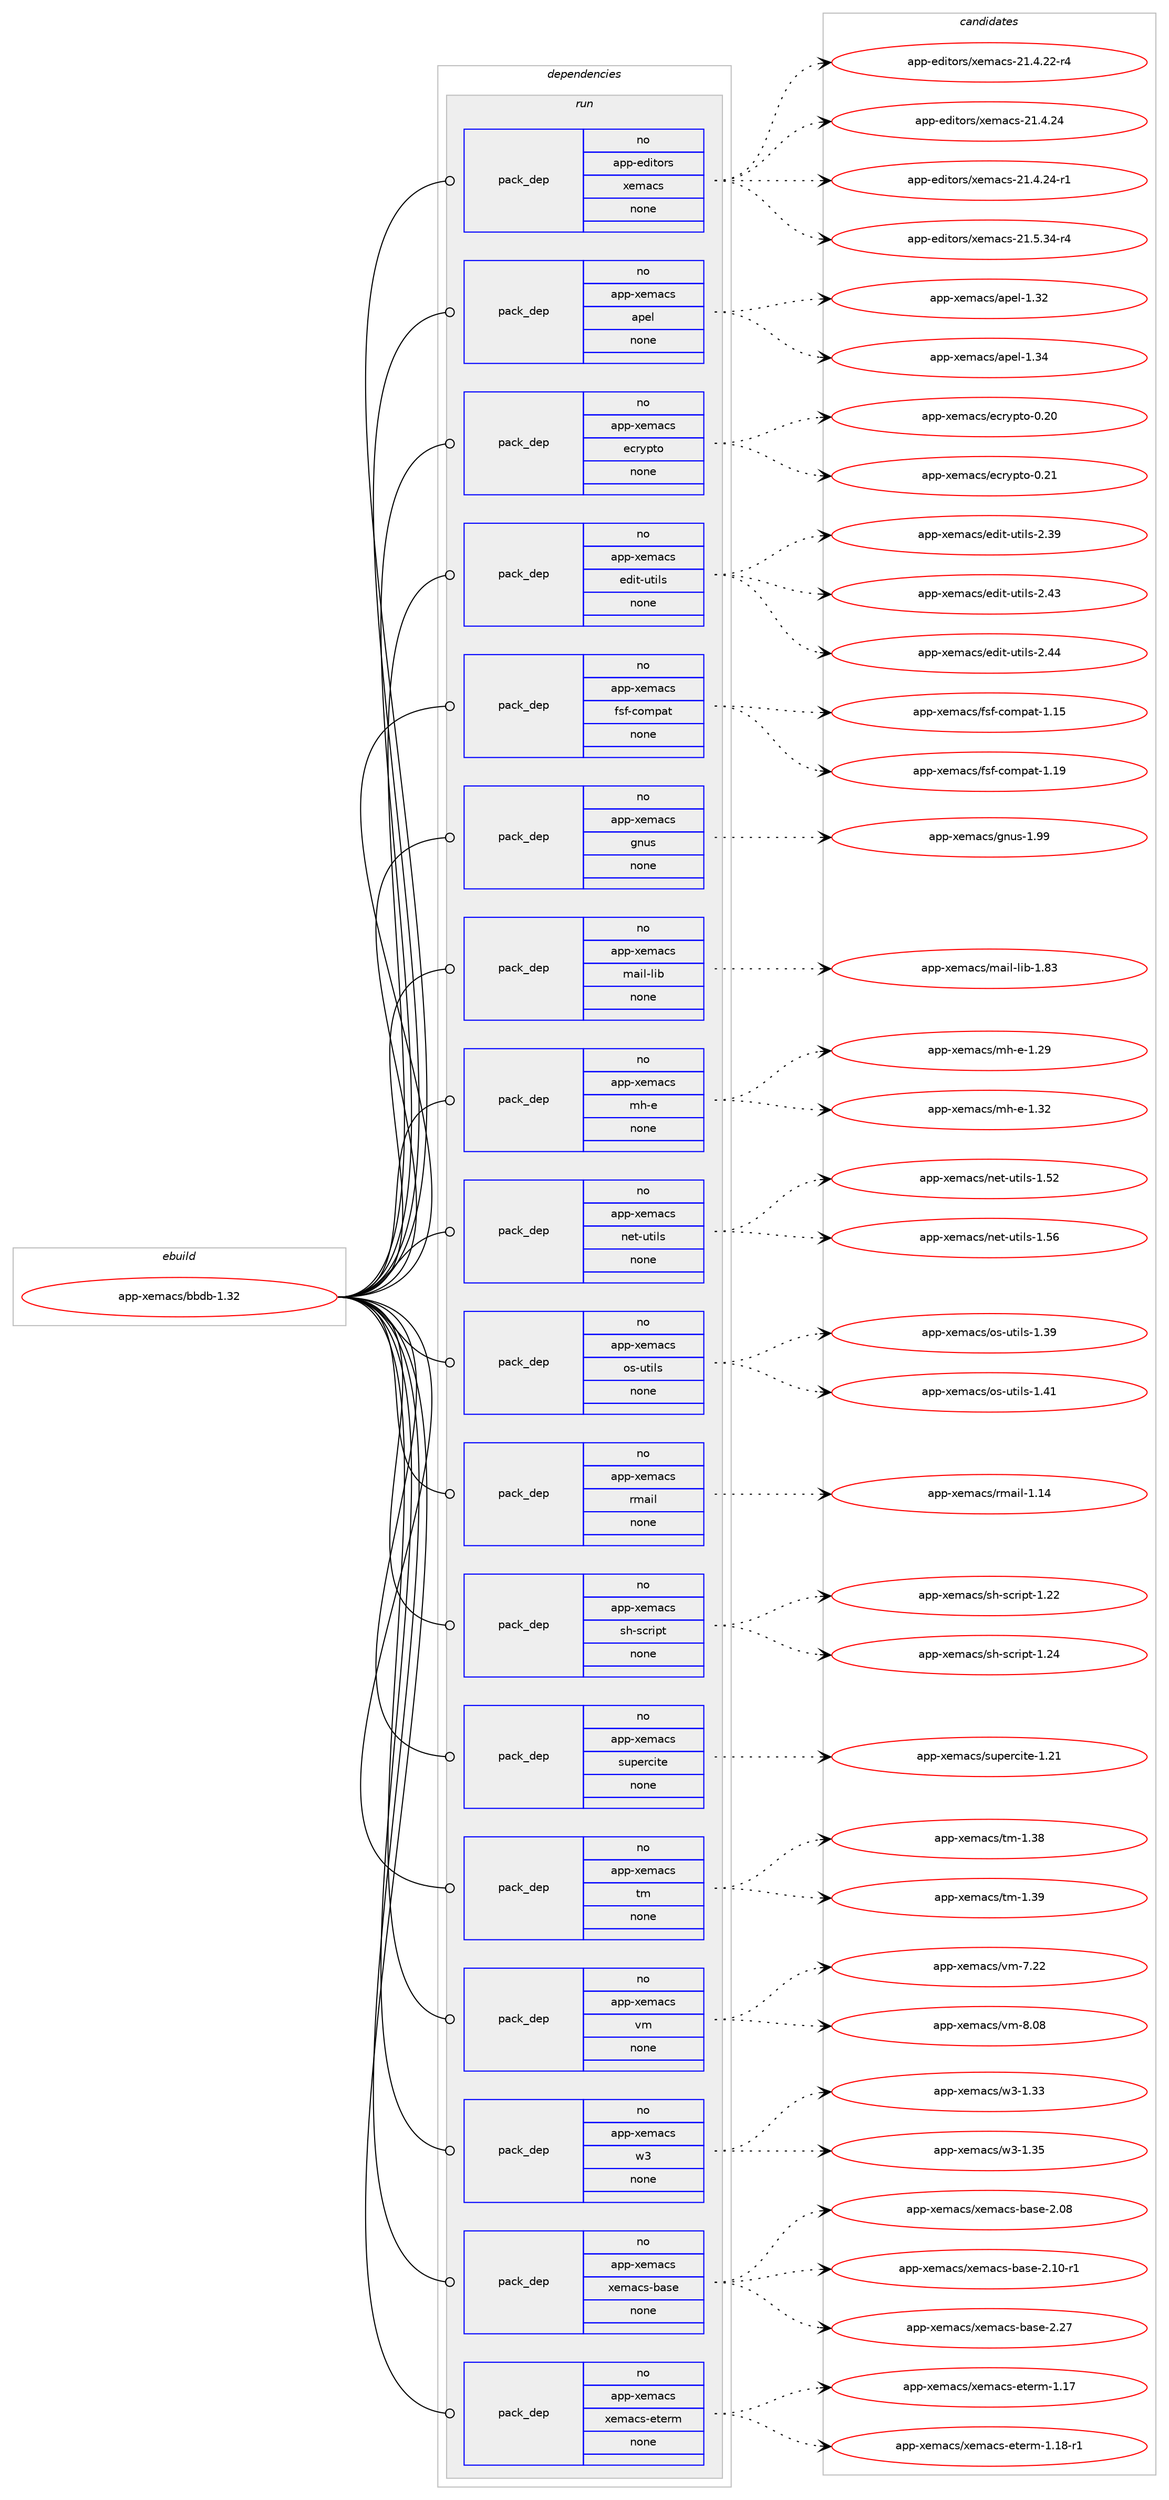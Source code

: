 digraph prolog {

# *************
# Graph options
# *************

newrank=true;
concentrate=true;
compound=true;
graph [rankdir=LR,fontname=Helvetica,fontsize=10,ranksep=1.5];#, ranksep=2.5, nodesep=0.2];
edge  [arrowhead=vee];
node  [fontname=Helvetica,fontsize=10];

# **********
# The ebuild
# **********

subgraph cluster_leftcol {
color=gray;
rank=same;
label=<<i>ebuild</i>>;
id [label="app-xemacs/bbdb-1.32", color=red, width=4, href="../app-xemacs/bbdb-1.32.svg"];
}

# ****************
# The dependencies
# ****************

subgraph cluster_midcol {
color=gray;
label=<<i>dependencies</i>>;
subgraph cluster_compile {
fillcolor="#eeeeee";
style=filled;
label=<<i>compile</i>>;
}
subgraph cluster_compileandrun {
fillcolor="#eeeeee";
style=filled;
label=<<i>compile and run</i>>;
}
subgraph cluster_run {
fillcolor="#eeeeee";
style=filled;
label=<<i>run</i>>;
subgraph pack46686 {
dependency63856 [label=<<TABLE BORDER="0" CELLBORDER="1" CELLSPACING="0" CELLPADDING="4" WIDTH="220"><TR><TD ROWSPAN="6" CELLPADDING="30">pack_dep</TD></TR><TR><TD WIDTH="110">no</TD></TR><TR><TD>app-editors</TD></TR><TR><TD>xemacs</TD></TR><TR><TD>none</TD></TR><TR><TD></TD></TR></TABLE>>, shape=none, color=blue];
}
id:e -> dependency63856:w [weight=20,style="solid",arrowhead="odot"];
subgraph pack46687 {
dependency63857 [label=<<TABLE BORDER="0" CELLBORDER="1" CELLSPACING="0" CELLPADDING="4" WIDTH="220"><TR><TD ROWSPAN="6" CELLPADDING="30">pack_dep</TD></TR><TR><TD WIDTH="110">no</TD></TR><TR><TD>app-xemacs</TD></TR><TR><TD>apel</TD></TR><TR><TD>none</TD></TR><TR><TD></TD></TR></TABLE>>, shape=none, color=blue];
}
id:e -> dependency63857:w [weight=20,style="solid",arrowhead="odot"];
subgraph pack46688 {
dependency63858 [label=<<TABLE BORDER="0" CELLBORDER="1" CELLSPACING="0" CELLPADDING="4" WIDTH="220"><TR><TD ROWSPAN="6" CELLPADDING="30">pack_dep</TD></TR><TR><TD WIDTH="110">no</TD></TR><TR><TD>app-xemacs</TD></TR><TR><TD>ecrypto</TD></TR><TR><TD>none</TD></TR><TR><TD></TD></TR></TABLE>>, shape=none, color=blue];
}
id:e -> dependency63858:w [weight=20,style="solid",arrowhead="odot"];
subgraph pack46689 {
dependency63859 [label=<<TABLE BORDER="0" CELLBORDER="1" CELLSPACING="0" CELLPADDING="4" WIDTH="220"><TR><TD ROWSPAN="6" CELLPADDING="30">pack_dep</TD></TR><TR><TD WIDTH="110">no</TD></TR><TR><TD>app-xemacs</TD></TR><TR><TD>edit-utils</TD></TR><TR><TD>none</TD></TR><TR><TD></TD></TR></TABLE>>, shape=none, color=blue];
}
id:e -> dependency63859:w [weight=20,style="solid",arrowhead="odot"];
subgraph pack46690 {
dependency63860 [label=<<TABLE BORDER="0" CELLBORDER="1" CELLSPACING="0" CELLPADDING="4" WIDTH="220"><TR><TD ROWSPAN="6" CELLPADDING="30">pack_dep</TD></TR><TR><TD WIDTH="110">no</TD></TR><TR><TD>app-xemacs</TD></TR><TR><TD>fsf-compat</TD></TR><TR><TD>none</TD></TR><TR><TD></TD></TR></TABLE>>, shape=none, color=blue];
}
id:e -> dependency63860:w [weight=20,style="solid",arrowhead="odot"];
subgraph pack46691 {
dependency63861 [label=<<TABLE BORDER="0" CELLBORDER="1" CELLSPACING="0" CELLPADDING="4" WIDTH="220"><TR><TD ROWSPAN="6" CELLPADDING="30">pack_dep</TD></TR><TR><TD WIDTH="110">no</TD></TR><TR><TD>app-xemacs</TD></TR><TR><TD>gnus</TD></TR><TR><TD>none</TD></TR><TR><TD></TD></TR></TABLE>>, shape=none, color=blue];
}
id:e -> dependency63861:w [weight=20,style="solid",arrowhead="odot"];
subgraph pack46692 {
dependency63862 [label=<<TABLE BORDER="0" CELLBORDER="1" CELLSPACING="0" CELLPADDING="4" WIDTH="220"><TR><TD ROWSPAN="6" CELLPADDING="30">pack_dep</TD></TR><TR><TD WIDTH="110">no</TD></TR><TR><TD>app-xemacs</TD></TR><TR><TD>mail-lib</TD></TR><TR><TD>none</TD></TR><TR><TD></TD></TR></TABLE>>, shape=none, color=blue];
}
id:e -> dependency63862:w [weight=20,style="solid",arrowhead="odot"];
subgraph pack46693 {
dependency63863 [label=<<TABLE BORDER="0" CELLBORDER="1" CELLSPACING="0" CELLPADDING="4" WIDTH="220"><TR><TD ROWSPAN="6" CELLPADDING="30">pack_dep</TD></TR><TR><TD WIDTH="110">no</TD></TR><TR><TD>app-xemacs</TD></TR><TR><TD>mh-e</TD></TR><TR><TD>none</TD></TR><TR><TD></TD></TR></TABLE>>, shape=none, color=blue];
}
id:e -> dependency63863:w [weight=20,style="solid",arrowhead="odot"];
subgraph pack46694 {
dependency63864 [label=<<TABLE BORDER="0" CELLBORDER="1" CELLSPACING="0" CELLPADDING="4" WIDTH="220"><TR><TD ROWSPAN="6" CELLPADDING="30">pack_dep</TD></TR><TR><TD WIDTH="110">no</TD></TR><TR><TD>app-xemacs</TD></TR><TR><TD>net-utils</TD></TR><TR><TD>none</TD></TR><TR><TD></TD></TR></TABLE>>, shape=none, color=blue];
}
id:e -> dependency63864:w [weight=20,style="solid",arrowhead="odot"];
subgraph pack46695 {
dependency63865 [label=<<TABLE BORDER="0" CELLBORDER="1" CELLSPACING="0" CELLPADDING="4" WIDTH="220"><TR><TD ROWSPAN="6" CELLPADDING="30">pack_dep</TD></TR><TR><TD WIDTH="110">no</TD></TR><TR><TD>app-xemacs</TD></TR><TR><TD>os-utils</TD></TR><TR><TD>none</TD></TR><TR><TD></TD></TR></TABLE>>, shape=none, color=blue];
}
id:e -> dependency63865:w [weight=20,style="solid",arrowhead="odot"];
subgraph pack46696 {
dependency63866 [label=<<TABLE BORDER="0" CELLBORDER="1" CELLSPACING="0" CELLPADDING="4" WIDTH="220"><TR><TD ROWSPAN="6" CELLPADDING="30">pack_dep</TD></TR><TR><TD WIDTH="110">no</TD></TR><TR><TD>app-xemacs</TD></TR><TR><TD>rmail</TD></TR><TR><TD>none</TD></TR><TR><TD></TD></TR></TABLE>>, shape=none, color=blue];
}
id:e -> dependency63866:w [weight=20,style="solid",arrowhead="odot"];
subgraph pack46697 {
dependency63867 [label=<<TABLE BORDER="0" CELLBORDER="1" CELLSPACING="0" CELLPADDING="4" WIDTH="220"><TR><TD ROWSPAN="6" CELLPADDING="30">pack_dep</TD></TR><TR><TD WIDTH="110">no</TD></TR><TR><TD>app-xemacs</TD></TR><TR><TD>sh-script</TD></TR><TR><TD>none</TD></TR><TR><TD></TD></TR></TABLE>>, shape=none, color=blue];
}
id:e -> dependency63867:w [weight=20,style="solid",arrowhead="odot"];
subgraph pack46698 {
dependency63868 [label=<<TABLE BORDER="0" CELLBORDER="1" CELLSPACING="0" CELLPADDING="4" WIDTH="220"><TR><TD ROWSPAN="6" CELLPADDING="30">pack_dep</TD></TR><TR><TD WIDTH="110">no</TD></TR><TR><TD>app-xemacs</TD></TR><TR><TD>supercite</TD></TR><TR><TD>none</TD></TR><TR><TD></TD></TR></TABLE>>, shape=none, color=blue];
}
id:e -> dependency63868:w [weight=20,style="solid",arrowhead="odot"];
subgraph pack46699 {
dependency63869 [label=<<TABLE BORDER="0" CELLBORDER="1" CELLSPACING="0" CELLPADDING="4" WIDTH="220"><TR><TD ROWSPAN="6" CELLPADDING="30">pack_dep</TD></TR><TR><TD WIDTH="110">no</TD></TR><TR><TD>app-xemacs</TD></TR><TR><TD>tm</TD></TR><TR><TD>none</TD></TR><TR><TD></TD></TR></TABLE>>, shape=none, color=blue];
}
id:e -> dependency63869:w [weight=20,style="solid",arrowhead="odot"];
subgraph pack46700 {
dependency63870 [label=<<TABLE BORDER="0" CELLBORDER="1" CELLSPACING="0" CELLPADDING="4" WIDTH="220"><TR><TD ROWSPAN="6" CELLPADDING="30">pack_dep</TD></TR><TR><TD WIDTH="110">no</TD></TR><TR><TD>app-xemacs</TD></TR><TR><TD>vm</TD></TR><TR><TD>none</TD></TR><TR><TD></TD></TR></TABLE>>, shape=none, color=blue];
}
id:e -> dependency63870:w [weight=20,style="solid",arrowhead="odot"];
subgraph pack46701 {
dependency63871 [label=<<TABLE BORDER="0" CELLBORDER="1" CELLSPACING="0" CELLPADDING="4" WIDTH="220"><TR><TD ROWSPAN="6" CELLPADDING="30">pack_dep</TD></TR><TR><TD WIDTH="110">no</TD></TR><TR><TD>app-xemacs</TD></TR><TR><TD>w3</TD></TR><TR><TD>none</TD></TR><TR><TD></TD></TR></TABLE>>, shape=none, color=blue];
}
id:e -> dependency63871:w [weight=20,style="solid",arrowhead="odot"];
subgraph pack46702 {
dependency63872 [label=<<TABLE BORDER="0" CELLBORDER="1" CELLSPACING="0" CELLPADDING="4" WIDTH="220"><TR><TD ROWSPAN="6" CELLPADDING="30">pack_dep</TD></TR><TR><TD WIDTH="110">no</TD></TR><TR><TD>app-xemacs</TD></TR><TR><TD>xemacs-base</TD></TR><TR><TD>none</TD></TR><TR><TD></TD></TR></TABLE>>, shape=none, color=blue];
}
id:e -> dependency63872:w [weight=20,style="solid",arrowhead="odot"];
subgraph pack46703 {
dependency63873 [label=<<TABLE BORDER="0" CELLBORDER="1" CELLSPACING="0" CELLPADDING="4" WIDTH="220"><TR><TD ROWSPAN="6" CELLPADDING="30">pack_dep</TD></TR><TR><TD WIDTH="110">no</TD></TR><TR><TD>app-xemacs</TD></TR><TR><TD>xemacs-eterm</TD></TR><TR><TD>none</TD></TR><TR><TD></TD></TR></TABLE>>, shape=none, color=blue];
}
id:e -> dependency63873:w [weight=20,style="solid",arrowhead="odot"];
}
}

# **************
# The candidates
# **************

subgraph cluster_choices {
rank=same;
color=gray;
label=<<i>candidates</i>>;

subgraph choice46686 {
color=black;
nodesep=1;
choice971121124510110010511611111411547120101109979911545504946524650504511452 [label="app-editors/xemacs-21.4.22-r4", color=red, width=4,href="../app-editors/xemacs-21.4.22-r4.svg"];
choice97112112451011001051161111141154712010110997991154550494652465052 [label="app-editors/xemacs-21.4.24", color=red, width=4,href="../app-editors/xemacs-21.4.24.svg"];
choice971121124510110010511611111411547120101109979911545504946524650524511449 [label="app-editors/xemacs-21.4.24-r1", color=red, width=4,href="../app-editors/xemacs-21.4.24-r1.svg"];
choice971121124510110010511611111411547120101109979911545504946534651524511452 [label="app-editors/xemacs-21.5.34-r4", color=red, width=4,href="../app-editors/xemacs-21.5.34-r4.svg"];
dependency63856:e -> choice971121124510110010511611111411547120101109979911545504946524650504511452:w [style=dotted,weight="100"];
dependency63856:e -> choice97112112451011001051161111141154712010110997991154550494652465052:w [style=dotted,weight="100"];
dependency63856:e -> choice971121124510110010511611111411547120101109979911545504946524650524511449:w [style=dotted,weight="100"];
dependency63856:e -> choice971121124510110010511611111411547120101109979911545504946534651524511452:w [style=dotted,weight="100"];
}
subgraph choice46687 {
color=black;
nodesep=1;
choice9711211245120101109979911547971121011084549465150 [label="app-xemacs/apel-1.32", color=red, width=4,href="../app-xemacs/apel-1.32.svg"];
choice9711211245120101109979911547971121011084549465152 [label="app-xemacs/apel-1.34", color=red, width=4,href="../app-xemacs/apel-1.34.svg"];
dependency63857:e -> choice9711211245120101109979911547971121011084549465150:w [style=dotted,weight="100"];
dependency63857:e -> choice9711211245120101109979911547971121011084549465152:w [style=dotted,weight="100"];
}
subgraph choice46688 {
color=black;
nodesep=1;
choice9711211245120101109979911547101991141211121161114548465048 [label="app-xemacs/ecrypto-0.20", color=red, width=4,href="../app-xemacs/ecrypto-0.20.svg"];
choice9711211245120101109979911547101991141211121161114548465049 [label="app-xemacs/ecrypto-0.21", color=red, width=4,href="../app-xemacs/ecrypto-0.21.svg"];
dependency63858:e -> choice9711211245120101109979911547101991141211121161114548465048:w [style=dotted,weight="100"];
dependency63858:e -> choice9711211245120101109979911547101991141211121161114548465049:w [style=dotted,weight="100"];
}
subgraph choice46689 {
color=black;
nodesep=1;
choice9711211245120101109979911547101100105116451171161051081154550465157 [label="app-xemacs/edit-utils-2.39", color=red, width=4,href="../app-xemacs/edit-utils-2.39.svg"];
choice9711211245120101109979911547101100105116451171161051081154550465251 [label="app-xemacs/edit-utils-2.43", color=red, width=4,href="../app-xemacs/edit-utils-2.43.svg"];
choice9711211245120101109979911547101100105116451171161051081154550465252 [label="app-xemacs/edit-utils-2.44", color=red, width=4,href="../app-xemacs/edit-utils-2.44.svg"];
dependency63859:e -> choice9711211245120101109979911547101100105116451171161051081154550465157:w [style=dotted,weight="100"];
dependency63859:e -> choice9711211245120101109979911547101100105116451171161051081154550465251:w [style=dotted,weight="100"];
dependency63859:e -> choice9711211245120101109979911547101100105116451171161051081154550465252:w [style=dotted,weight="100"];
}
subgraph choice46690 {
color=black;
nodesep=1;
choice97112112451201011099799115471021151024599111109112971164549464953 [label="app-xemacs/fsf-compat-1.15", color=red, width=4,href="../app-xemacs/fsf-compat-1.15.svg"];
choice97112112451201011099799115471021151024599111109112971164549464957 [label="app-xemacs/fsf-compat-1.19", color=red, width=4,href="../app-xemacs/fsf-compat-1.19.svg"];
dependency63860:e -> choice97112112451201011099799115471021151024599111109112971164549464953:w [style=dotted,weight="100"];
dependency63860:e -> choice97112112451201011099799115471021151024599111109112971164549464957:w [style=dotted,weight="100"];
}
subgraph choice46691 {
color=black;
nodesep=1;
choice97112112451201011099799115471031101171154549465757 [label="app-xemacs/gnus-1.99", color=red, width=4,href="../app-xemacs/gnus-1.99.svg"];
dependency63861:e -> choice97112112451201011099799115471031101171154549465757:w [style=dotted,weight="100"];
}
subgraph choice46692 {
color=black;
nodesep=1;
choice97112112451201011099799115471099710510845108105984549465651 [label="app-xemacs/mail-lib-1.83", color=red, width=4,href="../app-xemacs/mail-lib-1.83.svg"];
dependency63862:e -> choice97112112451201011099799115471099710510845108105984549465651:w [style=dotted,weight="100"];
}
subgraph choice46693 {
color=black;
nodesep=1;
choice9711211245120101109979911547109104451014549465057 [label="app-xemacs/mh-e-1.29", color=red, width=4,href="../app-xemacs/mh-e-1.29.svg"];
choice9711211245120101109979911547109104451014549465150 [label="app-xemacs/mh-e-1.32", color=red, width=4,href="../app-xemacs/mh-e-1.32.svg"];
dependency63863:e -> choice9711211245120101109979911547109104451014549465057:w [style=dotted,weight="100"];
dependency63863:e -> choice9711211245120101109979911547109104451014549465150:w [style=dotted,weight="100"];
}
subgraph choice46694 {
color=black;
nodesep=1;
choice9711211245120101109979911547110101116451171161051081154549465350 [label="app-xemacs/net-utils-1.52", color=red, width=4,href="../app-xemacs/net-utils-1.52.svg"];
choice9711211245120101109979911547110101116451171161051081154549465354 [label="app-xemacs/net-utils-1.56", color=red, width=4,href="../app-xemacs/net-utils-1.56.svg"];
dependency63864:e -> choice9711211245120101109979911547110101116451171161051081154549465350:w [style=dotted,weight="100"];
dependency63864:e -> choice9711211245120101109979911547110101116451171161051081154549465354:w [style=dotted,weight="100"];
}
subgraph choice46695 {
color=black;
nodesep=1;
choice9711211245120101109979911547111115451171161051081154549465157 [label="app-xemacs/os-utils-1.39", color=red, width=4,href="../app-xemacs/os-utils-1.39.svg"];
choice9711211245120101109979911547111115451171161051081154549465249 [label="app-xemacs/os-utils-1.41", color=red, width=4,href="../app-xemacs/os-utils-1.41.svg"];
dependency63865:e -> choice9711211245120101109979911547111115451171161051081154549465157:w [style=dotted,weight="100"];
dependency63865:e -> choice9711211245120101109979911547111115451171161051081154549465249:w [style=dotted,weight="100"];
}
subgraph choice46696 {
color=black;
nodesep=1;
choice9711211245120101109979911547114109971051084549464952 [label="app-xemacs/rmail-1.14", color=red, width=4,href="../app-xemacs/rmail-1.14.svg"];
dependency63866:e -> choice9711211245120101109979911547114109971051084549464952:w [style=dotted,weight="100"];
}
subgraph choice46697 {
color=black;
nodesep=1;
choice971121124512010110997991154711510445115991141051121164549465050 [label="app-xemacs/sh-script-1.22", color=red, width=4,href="../app-xemacs/sh-script-1.22.svg"];
choice971121124512010110997991154711510445115991141051121164549465052 [label="app-xemacs/sh-script-1.24", color=red, width=4,href="../app-xemacs/sh-script-1.24.svg"];
dependency63867:e -> choice971121124512010110997991154711510445115991141051121164549465050:w [style=dotted,weight="100"];
dependency63867:e -> choice971121124512010110997991154711510445115991141051121164549465052:w [style=dotted,weight="100"];
}
subgraph choice46698 {
color=black;
nodesep=1;
choice9711211245120101109979911547115117112101114991051161014549465049 [label="app-xemacs/supercite-1.21", color=red, width=4,href="../app-xemacs/supercite-1.21.svg"];
dependency63868:e -> choice9711211245120101109979911547115117112101114991051161014549465049:w [style=dotted,weight="100"];
}
subgraph choice46699 {
color=black;
nodesep=1;
choice97112112451201011099799115471161094549465156 [label="app-xemacs/tm-1.38", color=red, width=4,href="../app-xemacs/tm-1.38.svg"];
choice97112112451201011099799115471161094549465157 [label="app-xemacs/tm-1.39", color=red, width=4,href="../app-xemacs/tm-1.39.svg"];
dependency63869:e -> choice97112112451201011099799115471161094549465156:w [style=dotted,weight="100"];
dependency63869:e -> choice97112112451201011099799115471161094549465157:w [style=dotted,weight="100"];
}
subgraph choice46700 {
color=black;
nodesep=1;
choice97112112451201011099799115471181094555465050 [label="app-xemacs/vm-7.22", color=red, width=4,href="../app-xemacs/vm-7.22.svg"];
choice97112112451201011099799115471181094556464856 [label="app-xemacs/vm-8.08", color=red, width=4,href="../app-xemacs/vm-8.08.svg"];
dependency63870:e -> choice97112112451201011099799115471181094555465050:w [style=dotted,weight="100"];
dependency63870:e -> choice97112112451201011099799115471181094556464856:w [style=dotted,weight="100"];
}
subgraph choice46701 {
color=black;
nodesep=1;
choice9711211245120101109979911547119514549465151 [label="app-xemacs/w3-1.33", color=red, width=4,href="../app-xemacs/w3-1.33.svg"];
choice9711211245120101109979911547119514549465153 [label="app-xemacs/w3-1.35", color=red, width=4,href="../app-xemacs/w3-1.35.svg"];
dependency63871:e -> choice9711211245120101109979911547119514549465151:w [style=dotted,weight="100"];
dependency63871:e -> choice9711211245120101109979911547119514549465153:w [style=dotted,weight="100"];
}
subgraph choice46702 {
color=black;
nodesep=1;
choice971121124512010110997991154712010110997991154598971151014550464856 [label="app-xemacs/xemacs-base-2.08", color=red, width=4,href="../app-xemacs/xemacs-base-2.08.svg"];
choice9711211245120101109979911547120101109979911545989711510145504649484511449 [label="app-xemacs/xemacs-base-2.10-r1", color=red, width=4,href="../app-xemacs/xemacs-base-2.10-r1.svg"];
choice971121124512010110997991154712010110997991154598971151014550465055 [label="app-xemacs/xemacs-base-2.27", color=red, width=4,href="../app-xemacs/xemacs-base-2.27.svg"];
dependency63872:e -> choice971121124512010110997991154712010110997991154598971151014550464856:w [style=dotted,weight="100"];
dependency63872:e -> choice9711211245120101109979911547120101109979911545989711510145504649484511449:w [style=dotted,weight="100"];
dependency63872:e -> choice971121124512010110997991154712010110997991154598971151014550465055:w [style=dotted,weight="100"];
}
subgraph choice46703 {
color=black;
nodesep=1;
choice97112112451201011099799115471201011099799115451011161011141094549464955 [label="app-xemacs/xemacs-eterm-1.17", color=red, width=4,href="../app-xemacs/xemacs-eterm-1.17.svg"];
choice971121124512010110997991154712010110997991154510111610111410945494649564511449 [label="app-xemacs/xemacs-eterm-1.18-r1", color=red, width=4,href="../app-xemacs/xemacs-eterm-1.18-r1.svg"];
dependency63873:e -> choice97112112451201011099799115471201011099799115451011161011141094549464955:w [style=dotted,weight="100"];
dependency63873:e -> choice971121124512010110997991154712010110997991154510111610111410945494649564511449:w [style=dotted,weight="100"];
}
}

}
